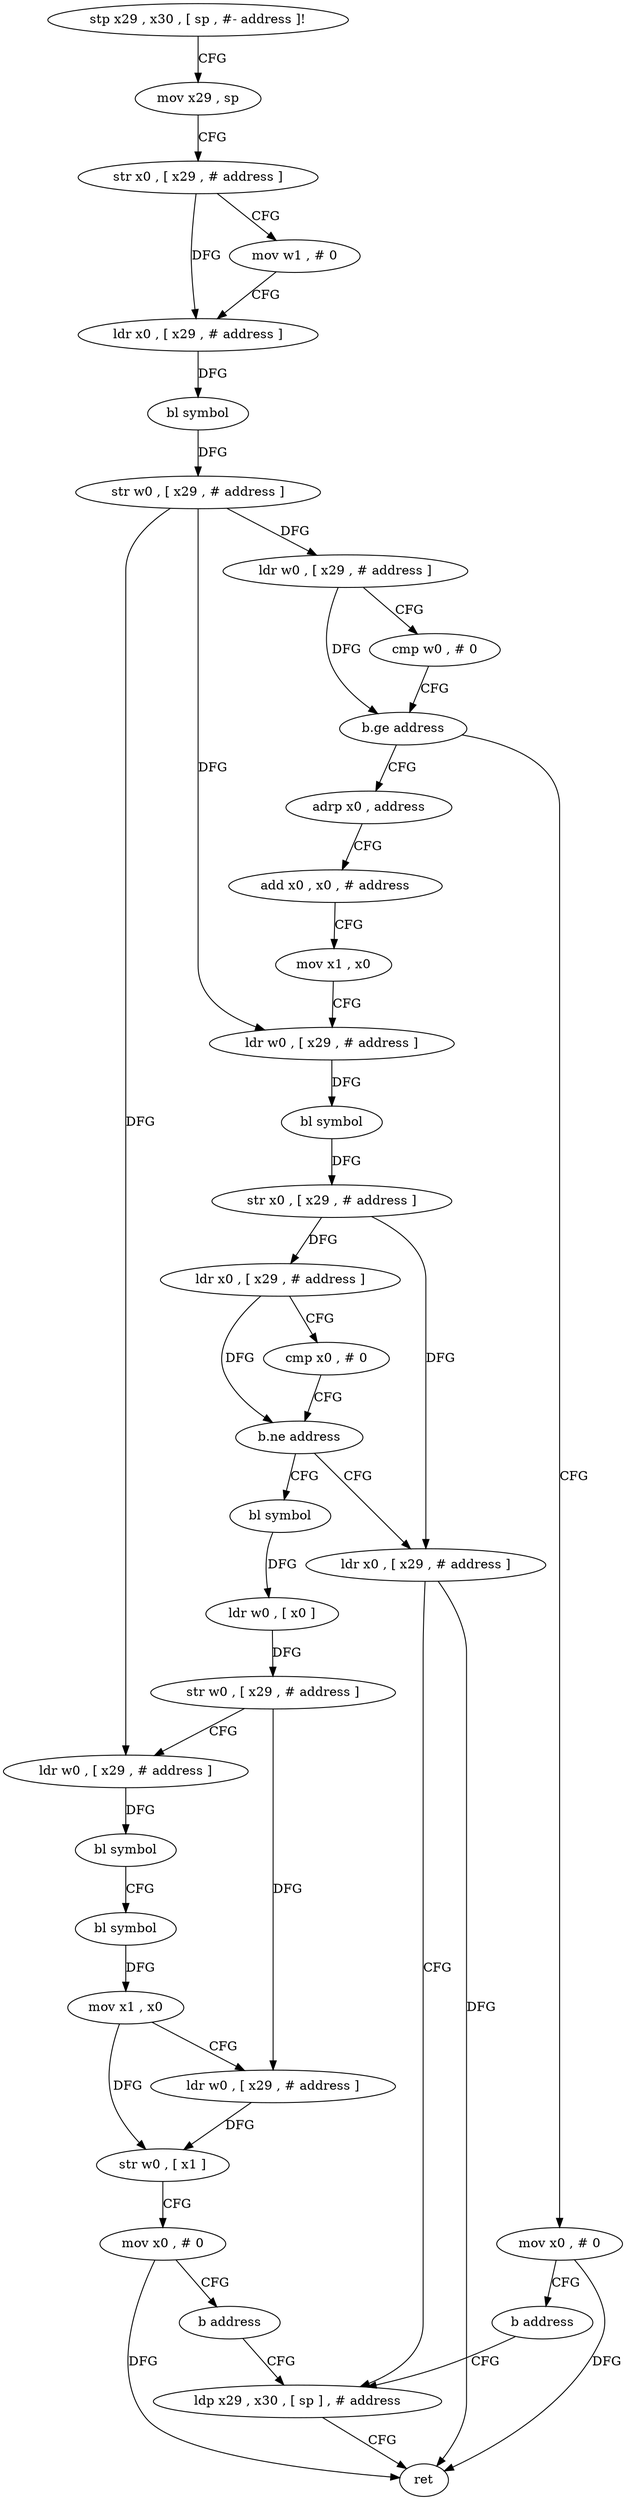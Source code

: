 digraph "func" {
"4203600" [label = "stp x29 , x30 , [ sp , #- address ]!" ]
"4203604" [label = "mov x29 , sp" ]
"4203608" [label = "str x0 , [ x29 , # address ]" ]
"4203612" [label = "mov w1 , # 0" ]
"4203616" [label = "ldr x0 , [ x29 , # address ]" ]
"4203620" [label = "bl symbol" ]
"4203624" [label = "str w0 , [ x29 , # address ]" ]
"4203628" [label = "ldr w0 , [ x29 , # address ]" ]
"4203632" [label = "cmp w0 , # 0" ]
"4203636" [label = "b.ge address" ]
"4203648" [label = "adrp x0 , address" ]
"4203640" [label = "mov x0 , # 0" ]
"4203652" [label = "add x0 , x0 , # address" ]
"4203656" [label = "mov x1 , x0" ]
"4203660" [label = "ldr w0 , [ x29 , # address ]" ]
"4203664" [label = "bl symbol" ]
"4203668" [label = "str x0 , [ x29 , # address ]" ]
"4203672" [label = "ldr x0 , [ x29 , # address ]" ]
"4203676" [label = "cmp x0 , # 0" ]
"4203680" [label = "b.ne address" ]
"4203728" [label = "ldr x0 , [ x29 , # address ]" ]
"4203684" [label = "bl symbol" ]
"4203644" [label = "b address" ]
"4203732" [label = "ldp x29 , x30 , [ sp ] , # address" ]
"4203688" [label = "ldr w0 , [ x0 ]" ]
"4203692" [label = "str w0 , [ x29 , # address ]" ]
"4203696" [label = "ldr w0 , [ x29 , # address ]" ]
"4203700" [label = "bl symbol" ]
"4203704" [label = "bl symbol" ]
"4203708" [label = "mov x1 , x0" ]
"4203712" [label = "ldr w0 , [ x29 , # address ]" ]
"4203716" [label = "str w0 , [ x1 ]" ]
"4203720" [label = "mov x0 , # 0" ]
"4203724" [label = "b address" ]
"4203736" [label = "ret" ]
"4203600" -> "4203604" [ label = "CFG" ]
"4203604" -> "4203608" [ label = "CFG" ]
"4203608" -> "4203612" [ label = "CFG" ]
"4203608" -> "4203616" [ label = "DFG" ]
"4203612" -> "4203616" [ label = "CFG" ]
"4203616" -> "4203620" [ label = "DFG" ]
"4203620" -> "4203624" [ label = "DFG" ]
"4203624" -> "4203628" [ label = "DFG" ]
"4203624" -> "4203660" [ label = "DFG" ]
"4203624" -> "4203696" [ label = "DFG" ]
"4203628" -> "4203632" [ label = "CFG" ]
"4203628" -> "4203636" [ label = "DFG" ]
"4203632" -> "4203636" [ label = "CFG" ]
"4203636" -> "4203648" [ label = "CFG" ]
"4203636" -> "4203640" [ label = "CFG" ]
"4203648" -> "4203652" [ label = "CFG" ]
"4203640" -> "4203644" [ label = "CFG" ]
"4203640" -> "4203736" [ label = "DFG" ]
"4203652" -> "4203656" [ label = "CFG" ]
"4203656" -> "4203660" [ label = "CFG" ]
"4203660" -> "4203664" [ label = "DFG" ]
"4203664" -> "4203668" [ label = "DFG" ]
"4203668" -> "4203672" [ label = "DFG" ]
"4203668" -> "4203728" [ label = "DFG" ]
"4203672" -> "4203676" [ label = "CFG" ]
"4203672" -> "4203680" [ label = "DFG" ]
"4203676" -> "4203680" [ label = "CFG" ]
"4203680" -> "4203728" [ label = "CFG" ]
"4203680" -> "4203684" [ label = "CFG" ]
"4203728" -> "4203732" [ label = "CFG" ]
"4203728" -> "4203736" [ label = "DFG" ]
"4203684" -> "4203688" [ label = "DFG" ]
"4203644" -> "4203732" [ label = "CFG" ]
"4203732" -> "4203736" [ label = "CFG" ]
"4203688" -> "4203692" [ label = "DFG" ]
"4203692" -> "4203696" [ label = "CFG" ]
"4203692" -> "4203712" [ label = "DFG" ]
"4203696" -> "4203700" [ label = "DFG" ]
"4203700" -> "4203704" [ label = "CFG" ]
"4203704" -> "4203708" [ label = "DFG" ]
"4203708" -> "4203712" [ label = "CFG" ]
"4203708" -> "4203716" [ label = "DFG" ]
"4203712" -> "4203716" [ label = "DFG" ]
"4203716" -> "4203720" [ label = "CFG" ]
"4203720" -> "4203724" [ label = "CFG" ]
"4203720" -> "4203736" [ label = "DFG" ]
"4203724" -> "4203732" [ label = "CFG" ]
}
